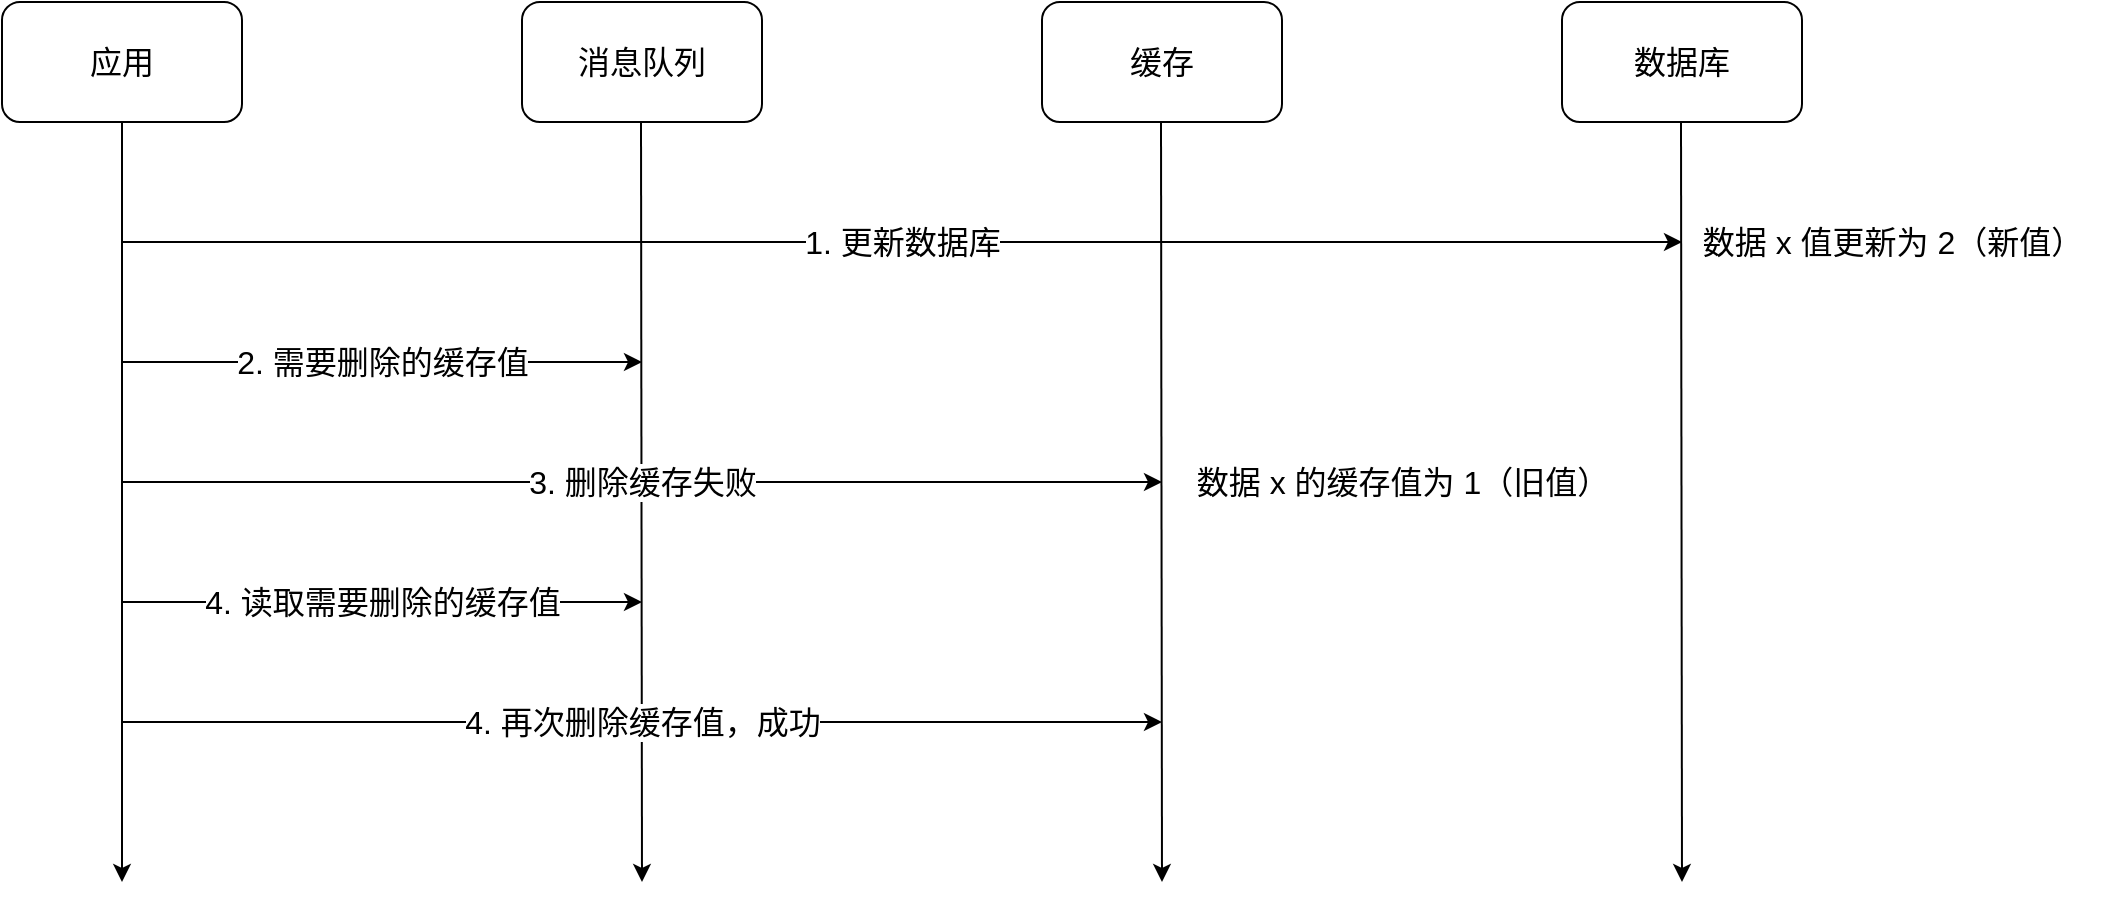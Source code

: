 <mxfile version="15.2.9" type="github">
  <diagram id="mfwRfO4l2Dg7BKEX1FC2" name="第 1 页">
    <mxGraphModel dx="946" dy="529" grid="1" gridSize="10" guides="1" tooltips="1" connect="1" arrows="1" fold="1" page="1" pageScale="1" pageWidth="827" pageHeight="1169" math="0" shadow="0">
      <root>
        <mxCell id="0" />
        <mxCell id="1" parent="0" />
        <mxCell id="c1I_QjA0BRj6-pN0AAxI-1" value="应用" style="rounded=1;whiteSpace=wrap;html=1;fontSize=16;" vertex="1" parent="1">
          <mxGeometry x="160" y="120" width="120" height="60" as="geometry" />
        </mxCell>
        <mxCell id="c1I_QjA0BRj6-pN0AAxI-2" value="消息队列" style="rounded=1;whiteSpace=wrap;html=1;fontSize=16;" vertex="1" parent="1">
          <mxGeometry x="420" y="120" width="120" height="60" as="geometry" />
        </mxCell>
        <mxCell id="c1I_QjA0BRj6-pN0AAxI-3" value="缓存" style="rounded=1;whiteSpace=wrap;html=1;fontSize=16;" vertex="1" parent="1">
          <mxGeometry x="680" y="120" width="120" height="60" as="geometry" />
        </mxCell>
        <mxCell id="c1I_QjA0BRj6-pN0AAxI-4" value="数据库" style="rounded=1;whiteSpace=wrap;html=1;fontSize=16;" vertex="1" parent="1">
          <mxGeometry x="940" y="120" width="120" height="60" as="geometry" />
        </mxCell>
        <mxCell id="c1I_QjA0BRj6-pN0AAxI-5" value="" style="endArrow=classic;html=1;fontSize=16;exitX=0.5;exitY=1;exitDx=0;exitDy=0;" edge="1" parent="1" source="c1I_QjA0BRj6-pN0AAxI-1">
          <mxGeometry width="50" height="50" relative="1" as="geometry">
            <mxPoint x="230" y="270" as="sourcePoint" />
            <mxPoint x="220" y="560" as="targetPoint" />
          </mxGeometry>
        </mxCell>
        <mxCell id="c1I_QjA0BRj6-pN0AAxI-6" value="" style="endArrow=classic;html=1;fontSize=16;exitX=0.5;exitY=1;exitDx=0;exitDy=0;" edge="1" parent="1">
          <mxGeometry width="50" height="50" relative="1" as="geometry">
            <mxPoint x="479.5" y="180" as="sourcePoint" />
            <mxPoint x="480" y="560" as="targetPoint" />
          </mxGeometry>
        </mxCell>
        <mxCell id="c1I_QjA0BRj6-pN0AAxI-7" value="" style="endArrow=classic;html=1;fontSize=16;exitX=0.5;exitY=1;exitDx=0;exitDy=0;" edge="1" parent="1">
          <mxGeometry width="50" height="50" relative="1" as="geometry">
            <mxPoint x="739.5" y="180" as="sourcePoint" />
            <mxPoint x="740" y="560" as="targetPoint" />
          </mxGeometry>
        </mxCell>
        <mxCell id="c1I_QjA0BRj6-pN0AAxI-8" value="" style="endArrow=classic;html=1;fontSize=16;exitX=0.5;exitY=1;exitDx=0;exitDy=0;" edge="1" parent="1">
          <mxGeometry width="50" height="50" relative="1" as="geometry">
            <mxPoint x="999.5" y="180" as="sourcePoint" />
            <mxPoint x="1000" y="560" as="targetPoint" />
          </mxGeometry>
        </mxCell>
        <mxCell id="c1I_QjA0BRj6-pN0AAxI-9" value="1. 更新数据库" style="endArrow=classic;html=1;fontSize=16;" edge="1" parent="1">
          <mxGeometry width="50" height="50" relative="1" as="geometry">
            <mxPoint x="220" y="240" as="sourcePoint" />
            <mxPoint x="1000" y="240" as="targetPoint" />
          </mxGeometry>
        </mxCell>
        <mxCell id="c1I_QjA0BRj6-pN0AAxI-10" value="2. 需要删除的缓存值" style="endArrow=classic;html=1;fontSize=16;" edge="1" parent="1">
          <mxGeometry width="50" height="50" relative="1" as="geometry">
            <mxPoint x="220" y="300" as="sourcePoint" />
            <mxPoint x="480" y="300" as="targetPoint" />
          </mxGeometry>
        </mxCell>
        <mxCell id="c1I_QjA0BRj6-pN0AAxI-11" value="3. 删除缓存失败" style="endArrow=classic;html=1;fontSize=16;" edge="1" parent="1">
          <mxGeometry width="50" height="50" relative="1" as="geometry">
            <mxPoint x="220" y="360" as="sourcePoint" />
            <mxPoint x="740" y="360" as="targetPoint" />
          </mxGeometry>
        </mxCell>
        <mxCell id="c1I_QjA0BRj6-pN0AAxI-12" value="4. 读取需要删除的缓存值" style="endArrow=classic;html=1;fontSize=16;" edge="1" parent="1">
          <mxGeometry width="50" height="50" relative="1" as="geometry">
            <mxPoint x="220" y="420" as="sourcePoint" />
            <mxPoint x="480" y="420" as="targetPoint" />
          </mxGeometry>
        </mxCell>
        <mxCell id="c1I_QjA0BRj6-pN0AAxI-13" value="4. 再次删除缓存值，成功" style="endArrow=classic;html=1;fontSize=16;" edge="1" parent="1">
          <mxGeometry width="50" height="50" relative="1" as="geometry">
            <mxPoint x="220" y="480" as="sourcePoint" />
            <mxPoint x="740" y="480" as="targetPoint" />
          </mxGeometry>
        </mxCell>
        <mxCell id="c1I_QjA0BRj6-pN0AAxI-14" value="数据 x 值更新为 2（新值）" style="text;html=1;align=center;verticalAlign=middle;resizable=0;points=[];autosize=1;strokeColor=none;fillColor=none;fontSize=16;" vertex="1" parent="1">
          <mxGeometry x="1000" y="230" width="210" height="20" as="geometry" />
        </mxCell>
        <mxCell id="c1I_QjA0BRj6-pN0AAxI-15" value="数据 x 的缓存值为 1（旧值）" style="text;html=1;align=center;verticalAlign=middle;resizable=0;points=[];autosize=1;strokeColor=none;fillColor=none;fontSize=16;" vertex="1" parent="1">
          <mxGeometry x="750" y="350" width="220" height="20" as="geometry" />
        </mxCell>
      </root>
    </mxGraphModel>
  </diagram>
</mxfile>
